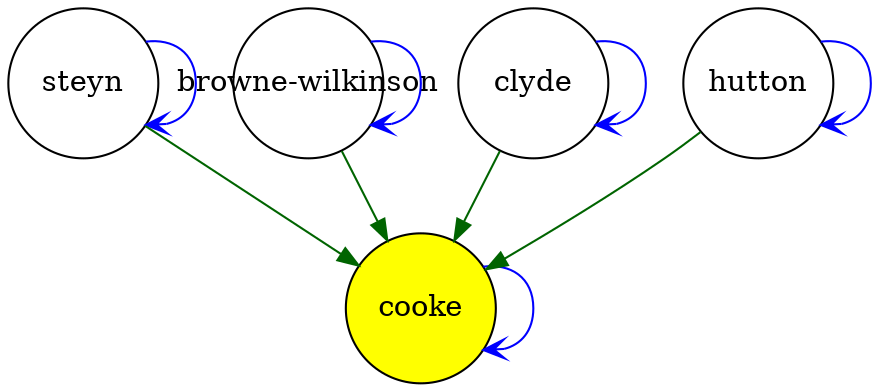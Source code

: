 digraph case17 { 
 K=0.6 
 "steyn" -> { "cooke" } [color="darkgreen", arrowhead="normal", penwidth=1, href="#7"]; 
 "steyn" -> { "steyn" } [color="blue", arrowhead="vee", penwidth=1, href="#7"]; 
 "browne-wilkinson" -> { "cooke" } [color="darkgreen", arrowhead="normal", penwidth=1, href="#13"]; 
 "browne-wilkinson" -> { "browne-wilkinson" } [color="blue", arrowhead="vee", penwidth=1, href="#13"]; 
 "cooke" -> { "cooke" } [color="blue", arrowhead="vee", penwidth=1, href="#283"]; 
 "clyde" -> { "cooke" } [color="darkgreen", arrowhead="normal", penwidth=1, href="#289"]; 
 "clyde" -> { "clyde" } [color="blue", arrowhead="vee", penwidth=1, href="#289"]; 
 "hutton" -> { "cooke" } [color="darkgreen", arrowhead="normal", penwidth=1, href="#295"]; 
 "hutton" -> { "hutton" } [color="blue", arrowhead="vee", penwidth=1, href="#295"]; 
 "steyn" [shape="circle", fixedsize="true", height=1, width=1, style="filled", fillcolor="white", href="#steyn"]; 
 "browne-wilkinson" [shape="circle", fixedsize="true", height=1, width=1, style="filled", fillcolor="white", href="#browne-wilkinson"]; 
 "cooke" [shape="circle", fixedsize="true", height=1, width=1, style="filled", fillcolor="yellow", href="#cooke"]; 
 "clyde" [shape="circle", fixedsize="true", height=1, width=1, style="filled", fillcolor="white", href="#clyde"]; 
 "hutton" [shape="circle", fixedsize="true", height=1, width=1, style="filled", fillcolor="white", href="#hutton"]; 

}